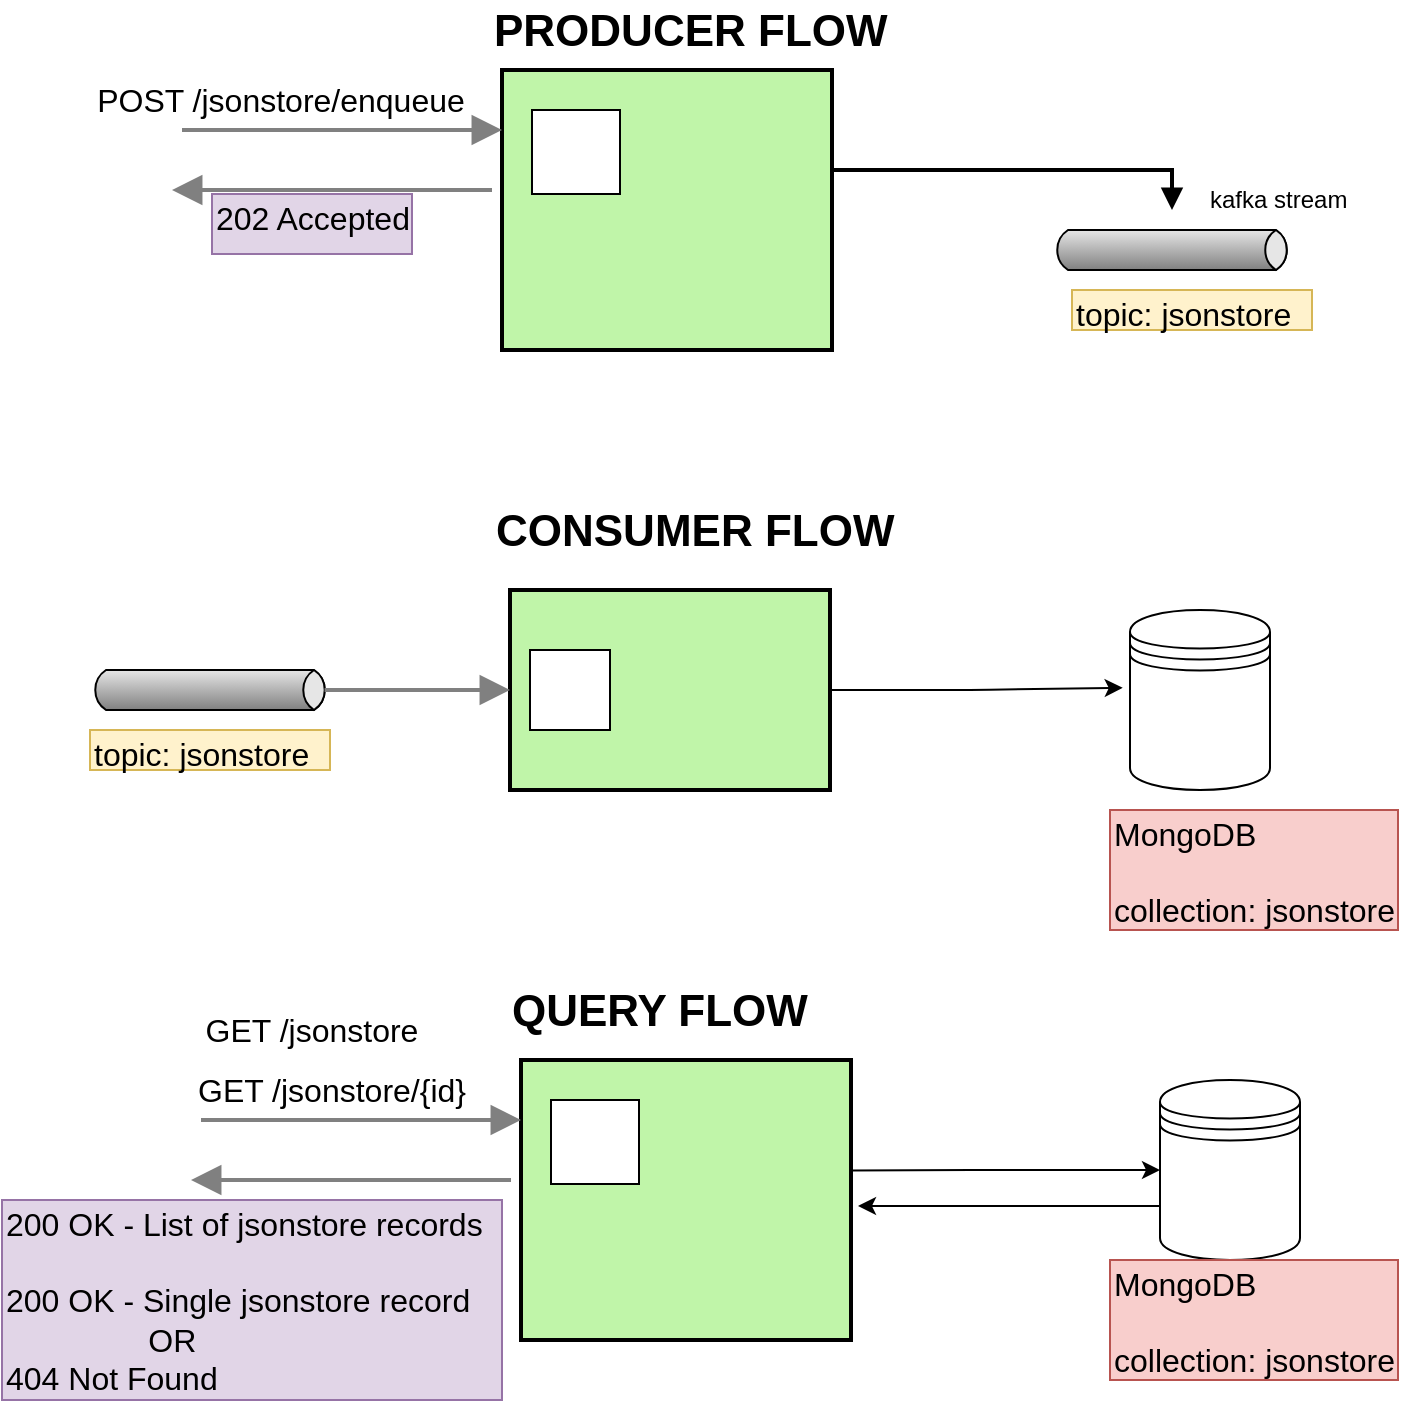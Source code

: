 <mxfile version="10.6.5" type="device"><diagram name="Page-1" id="74b105a0-9070-1c63-61bc-23e55f88626e"><mxGraphModel dx="1669" dy="623" grid="1" gridSize="10" guides="1" tooltips="1" connect="1" arrows="1" fold="1" page="1" pageScale="1.5" pageWidth="200" pageHeight="200" background="none" math="0" shadow="0"><root><mxCell id="0" style=";html=1;"/><mxCell id="1" style=";html=1;" parent="0"/><mxCell id="10b056a9c633e61c-17" style="edgeStyle=orthogonalEdgeStyle;rounded=0;html=1;endArrow=block;endFill=1;jettySize=auto;orthogonalLoop=1;strokeWidth=2;startArrow=none;startFill=0;exitX=1;exitY=0.5;exitDx=0;exitDy=0;" parent="1" source="10b056a9c633e61c-5" edge="1"><mxGeometry relative="1" as="geometry"><mxPoint x="621" y="475" as="targetPoint"/><Array as="points"><mxPoint x="355" y="455"/><mxPoint x="621" y="455"/></Array></mxGeometry></mxCell><mxCell id="10b056a9c633e61c-4" value="" style="strokeWidth=2;dashed=0;align=center;fontSize=12;shape=rect;verticalLabelPosition=bottom;verticalAlign=top;fillColor=#c0f5a9;strokeColor=#000000;" parent="1" vertex="1"><mxGeometry x="286" y="405" width="165" height="140" as="geometry"/></mxCell><mxCell id="10b056a9c633e61c-5" value="" style="strokeWidth=1;dashed=0;align=center;fontSize=8;shape=rect;fillColor=#ffffff;strokeColor=#000000;" parent="10b056a9c633e61c-4" vertex="1"><mxGeometry x="15" y="20" width="44" height="42" as="geometry"/></mxCell><mxCell id="zWl5fljhCy0kIHrSnjfW-2" value="" style="edgeStyle=none;html=1;strokeColor=#808080;endArrow=block;endSize=10;dashed=0;verticalAlign=bottom;strokeWidth=2;" edge="1" parent="1"><mxGeometry width="160" relative="1" as="geometry"><mxPoint x="126" y="435" as="sourcePoint"/><mxPoint x="286" y="435" as="targetPoint"/></mxGeometry></mxCell><mxCell id="zWl5fljhCy0kIHrSnjfW-3" value="POST /jsonstore/enqueue" style="text;html=1;align=center;verticalAlign=middle;whiteSpace=wrap;rounded=0;fontSize=16;" vertex="1" parent="1"><mxGeometry x="80" y="405" width="191" height="30" as="geometry"/></mxCell><mxCell id="zWl5fljhCy0kIHrSnjfW-4" value="&lt;font style=&quot;font-size: 22px&quot;&gt;PRODUCER FLOW&lt;/font&gt;&lt;br&gt;" style="text;html=1;resizable=0;points=[];autosize=1;align=left;verticalAlign=top;spacingTop=-4;fontStyle=1" vertex="1" parent="1"><mxGeometry x="280" y="370" width="210" height="20" as="geometry"/></mxCell><mxCell id="zWl5fljhCy0kIHrSnjfW-6" value="" style="strokeWidth=1;outlineConnect=0;strokeColor=#000000;dashed=0;align=center;html=1;fontSize=8;shape=mxgraph.eip.messageChannel;verticalLabelPosition=bottom;labelBackgroundColor=#ffffff;verticalAlign=top;" vertex="1" parent="1"><mxGeometry x="561" y="455" width="120" height="80" as="geometry"/></mxCell><mxCell id="zWl5fljhCy0kIHrSnjfW-12" value="" style="edgeStyle=none;html=1;strokeColor=#808080;endArrow=block;endSize=10;dashed=0;verticalAlign=bottom;strokeWidth=2;" edge="1" parent="1"><mxGeometry width="160" relative="1" as="geometry"><mxPoint x="281" y="465" as="sourcePoint"/><mxPoint x="121" y="465" as="targetPoint"/></mxGeometry></mxCell><mxCell id="zWl5fljhCy0kIHrSnjfW-13" value="202 Accepted&lt;br style=&quot;font-size: 16px;&quot;&gt;&lt;br style=&quot;font-size: 16px;&quot;&gt;" style="text;html=1;resizable=0;points=[];autosize=1;align=left;verticalAlign=top;spacingTop=-4;fillColor=#e1d5e7;strokeColor=#9673a6;fontSize=16;" vertex="1" parent="1"><mxGeometry x="141" y="467" width="100" height="30" as="geometry"/></mxCell><mxCell id="zWl5fljhCy0kIHrSnjfW-14" value="topic: jsonstore&lt;br style=&quot;font-size: 16px;&quot;&gt;" style="text;html=1;resizable=0;points=[];autosize=1;align=left;verticalAlign=top;spacingTop=-4;fillColor=#fff2cc;strokeColor=#d6b656;fontSize=16;" vertex="1" parent="1"><mxGeometry x="571" y="515" width="120" height="20" as="geometry"/></mxCell><mxCell id="zWl5fljhCy0kIHrSnjfW-15" value="" style="strokeWidth=2;dashed=0;align=center;fontSize=8;shape=rect;fillColor=#c0f5a9;strokeColor=#000000;verticalLabelPosition=bottom;verticalAlign=top;" vertex="1" parent="1"><mxGeometry x="290" y="665" width="160" height="100" as="geometry"/></mxCell><mxCell id="zWl5fljhCy0kIHrSnjfW-16" value="&lt;font style=&quot;font-size: 22px&quot;&gt;CONSUMER FLOW&lt;br&gt;&lt;/font&gt;&lt;br&gt;" style="text;html=1;resizable=0;points=[];autosize=1;align=left;verticalAlign=top;spacingTop=-4;fontStyle=1" vertex="1" parent="1"><mxGeometry x="280.5" y="620" width="210" height="30" as="geometry"/></mxCell><mxCell id="zWl5fljhCy0kIHrSnjfW-19" value="" style="strokeWidth=1;dashed=0;align=center;fontSize=8;shape=rect;fillColor=#ffffff;strokeColor=#000000;" vertex="1" parent="1"><mxGeometry x="300" y="695" width="40" height="40" as="geometry"/></mxCell><mxCell id="zWl5fljhCy0kIHrSnjfW-22" value="" style="shape=datastore;whiteSpace=wrap;html=1;" vertex="1" parent="1"><mxGeometry x="600" y="675" width="70" height="90" as="geometry"/></mxCell><mxCell id="zWl5fljhCy0kIHrSnjfW-23" value="kafka stream&lt;br&gt;&lt;br&gt;" style="text;html=1;resizable=0;points=[];autosize=1;align=left;verticalAlign=top;spacingTop=-4;" vertex="1" parent="1"><mxGeometry x="638" y="460" width="80" height="30" as="geometry"/></mxCell><mxCell id="zWl5fljhCy0kIHrSnjfW-24" value="MongoDB&lt;br style=&quot;font-size: 16px;&quot;&gt;&lt;br style=&quot;font-size: 16px;&quot;&gt;collection: jsonstore&lt;br style=&quot;font-size: 16px;&quot;&gt;&lt;br style=&quot;font-size: 16px;&quot;&gt;" style="text;html=1;resizable=0;points=[];autosize=1;align=left;verticalAlign=top;spacingTop=-4;fillColor=#f8cecc;strokeColor=#b85450;fontSize=16;" vertex="1" parent="1"><mxGeometry x="590" y="775" width="144" height="60" as="geometry"/></mxCell><mxCell id="zWl5fljhCy0kIHrSnjfW-25" value="" style="endArrow=classic;html=1;exitX=1;exitY=0.5;exitDx=0;exitDy=0;entryX=-0.052;entryY=0.432;entryDx=0;entryDy=0;entryPerimeter=0;" edge="1" parent="1" source="zWl5fljhCy0kIHrSnjfW-15" target="zWl5fljhCy0kIHrSnjfW-22"><mxGeometry width="50" height="50" relative="1" as="geometry"><mxPoint x="705" y="755" as="sourcePoint"/><mxPoint x="755" y="705" as="targetPoint"/><Array as="points"><mxPoint x="520" y="715"/></Array></mxGeometry></mxCell><mxCell id="zWl5fljhCy0kIHrSnjfW-26" value="" style="strokeWidth=1;outlineConnect=0;strokeColor=#000000;dashed=0;align=center;html=1;fontSize=8;shape=mxgraph.eip.messageChannel;verticalLabelPosition=bottom;labelBackgroundColor=#ffffff;verticalAlign=top;" vertex="1" parent="1"><mxGeometry x="80" y="675" width="120" height="80" as="geometry"/></mxCell><mxCell id="zWl5fljhCy0kIHrSnjfW-27" value="topic: jsonstore&lt;br style=&quot;font-size: 16px;&quot;&gt;" style="text;html=1;resizable=0;points=[];autosize=1;align=left;verticalAlign=top;spacingTop=-4;fillColor=#fff2cc;strokeColor=#d6b656;fontSize=16;" vertex="1" parent="1"><mxGeometry x="80" y="735" width="120" height="20" as="geometry"/></mxCell><mxCell id="zWl5fljhCy0kIHrSnjfW-28" value="" style="edgeStyle=none;html=1;strokeColor=#808080;endArrow=block;endSize=10;dashed=0;verticalAlign=bottom;strokeWidth=2;exitX=1;exitY=0.5;exitDx=-2.7;exitDy=0;exitPerimeter=0;" edge="1" parent="1" source="zWl5fljhCy0kIHrSnjfW-26"><mxGeometry width="160" relative="1" as="geometry"><mxPoint x="200" y="715" as="sourcePoint"/><mxPoint x="290" y="715" as="targetPoint"/></mxGeometry></mxCell><mxCell id="zWl5fljhCy0kIHrSnjfW-41" value="" style="strokeWidth=2;dashed=0;align=center;fontSize=12;shape=rect;verticalLabelPosition=bottom;verticalAlign=top;fillColor=#c0f5a9;strokeColor=#000000;" vertex="1" parent="1"><mxGeometry x="295.5" y="900" width="165" height="140" as="geometry"/></mxCell><mxCell id="zWl5fljhCy0kIHrSnjfW-42" value="" style="strokeWidth=1;dashed=0;align=center;fontSize=8;shape=rect;fillColor=#ffffff;strokeColor=#000000;" vertex="1" parent="zWl5fljhCy0kIHrSnjfW-41"><mxGeometry x="15" y="20" width="44" height="42" as="geometry"/></mxCell><mxCell id="zWl5fljhCy0kIHrSnjfW-43" value="" style="edgeStyle=none;html=1;strokeColor=#808080;endArrow=block;endSize=10;dashed=0;verticalAlign=bottom;strokeWidth=2;" edge="1" parent="1"><mxGeometry width="160" relative="1" as="geometry"><mxPoint x="135.5" y="930" as="sourcePoint"/><mxPoint x="295.5" y="930" as="targetPoint"/></mxGeometry></mxCell><mxCell id="zWl5fljhCy0kIHrSnjfW-44" value="GET /jsonstore" style="text;html=1;align=center;verticalAlign=middle;whiteSpace=wrap;rounded=0;fontSize=16;" vertex="1" parent="1"><mxGeometry x="111" y="870" width="160" height="30" as="geometry"/></mxCell><mxCell id="zWl5fljhCy0kIHrSnjfW-45" value="&lt;font style=&quot;font-size: 22px&quot;&gt;QUERY FLOW&lt;/font&gt;&lt;br&gt;" style="text;html=1;resizable=0;points=[];autosize=1;align=left;verticalAlign=top;spacingTop=-4;fontStyle=1" vertex="1" parent="1"><mxGeometry x="288.5" y="860" width="160" height="20" as="geometry"/></mxCell><mxCell id="zWl5fljhCy0kIHrSnjfW-47" value="" style="edgeStyle=none;html=1;strokeColor=#808080;endArrow=block;endSize=10;dashed=0;verticalAlign=bottom;strokeWidth=2;" edge="1" parent="1"><mxGeometry width="160" relative="1" as="geometry"><mxPoint x="290.5" y="960" as="sourcePoint"/><mxPoint x="130.5" y="960" as="targetPoint"/></mxGeometry></mxCell><mxCell id="zWl5fljhCy0kIHrSnjfW-48" value="&lt;font style=&quot;font-size: 16px&quot;&gt;200 OK - List of jsonstore records&lt;br&gt;&lt;br&gt;200 OK - Single jsonstore record&lt;br&gt;&amp;nbsp; &amp;nbsp; &amp;nbsp; &amp;nbsp; &amp;nbsp; &amp;nbsp; &amp;nbsp; &amp;nbsp; OR&amp;nbsp;&lt;br&gt;404 Not Found&lt;/font&gt;&lt;br&gt;" style="text;html=1;resizable=0;points=[];autosize=1;align=left;verticalAlign=top;spacingTop=-4;fillColor=#e1d5e7;strokeColor=#9673a6;" vertex="1" parent="1"><mxGeometry x="36" y="970" width="250" height="100" as="geometry"/></mxCell><mxCell id="zWl5fljhCy0kIHrSnjfW-51" value="GET /jsonstore/{id}" style="text;html=1;align=center;verticalAlign=middle;whiteSpace=wrap;rounded=0;fontSize=16;" vertex="1" parent="1"><mxGeometry x="120.5" y="900" width="160" height="30" as="geometry"/></mxCell><mxCell id="zWl5fljhCy0kIHrSnjfW-52" value="" style="shape=datastore;whiteSpace=wrap;html=1;" vertex="1" parent="1"><mxGeometry x="615" y="910" width="70" height="90" as="geometry"/></mxCell><mxCell id="zWl5fljhCy0kIHrSnjfW-53" value="MongoDB&lt;br style=&quot;font-size: 16px;&quot;&gt;&lt;br style=&quot;font-size: 16px;&quot;&gt;collection: jsonstore&lt;br style=&quot;font-size: 16px;&quot;&gt;&lt;br style=&quot;font-size: 16px;&quot;&gt;" style="text;html=1;resizable=0;points=[];autosize=1;align=left;verticalAlign=top;spacingTop=-4;fillColor=#f8cecc;strokeColor=#b85450;fontSize=16;" vertex="1" parent="1"><mxGeometry x="590" y="1000" width="144" height="60" as="geometry"/></mxCell><mxCell id="zWl5fljhCy0kIHrSnjfW-56" value="" style="endArrow=classic;html=1;exitX=1;exitY=0.5;exitDx=0;exitDy=0;entryX=0;entryY=0.5;entryDx=0;entryDy=0;" edge="1" parent="1" target="zWl5fljhCy0kIHrSnjfW-52"><mxGeometry width="50" height="50" relative="1" as="geometry"><mxPoint x="460.362" y="955.241" as="sourcePoint"/><mxPoint x="606.569" y="953.862" as="targetPoint"/><Array as="points"><mxPoint x="530.5" y="955"/></Array></mxGeometry></mxCell><mxCell id="zWl5fljhCy0kIHrSnjfW-57" value="" style="endArrow=classic;html=1;exitX=0;exitY=0.7;exitDx=0;exitDy=0;" edge="1" parent="1" source="zWl5fljhCy0kIHrSnjfW-52"><mxGeometry width="50" height="50" relative="1" as="geometry"><mxPoint x="610" y="981" as="sourcePoint"/><mxPoint x="464" y="973" as="targetPoint"/><Array as="points"/></mxGeometry></mxCell></root></mxGraphModel></diagram></mxfile>